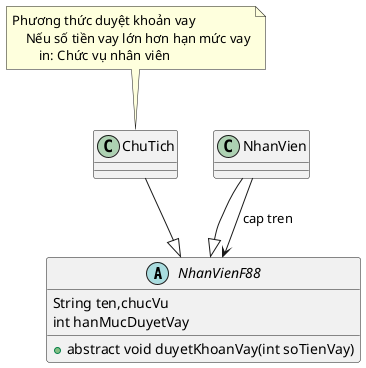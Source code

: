 @startuml
'https://plantuml.com/class-diagram

abstract class NhanVienF88 {
    String ten,chucVu
    int hanMucDuyetVay
    + abstract void duyetKhoanVay(int soTienVay)
}

class ChuTich {
}

class NhanVien {
}

ChuTich --|> NhanVienF88
NhanVien --|> NhanVienF88
NhanVien --> NhanVienF88 : cap tren

note top of ChuTich
Phương thức duyệt khoản vay
    Nếu số tiền vay lớn hơn hạn mức vay
        in: Chức vụ nhân viên
end note
@enduml